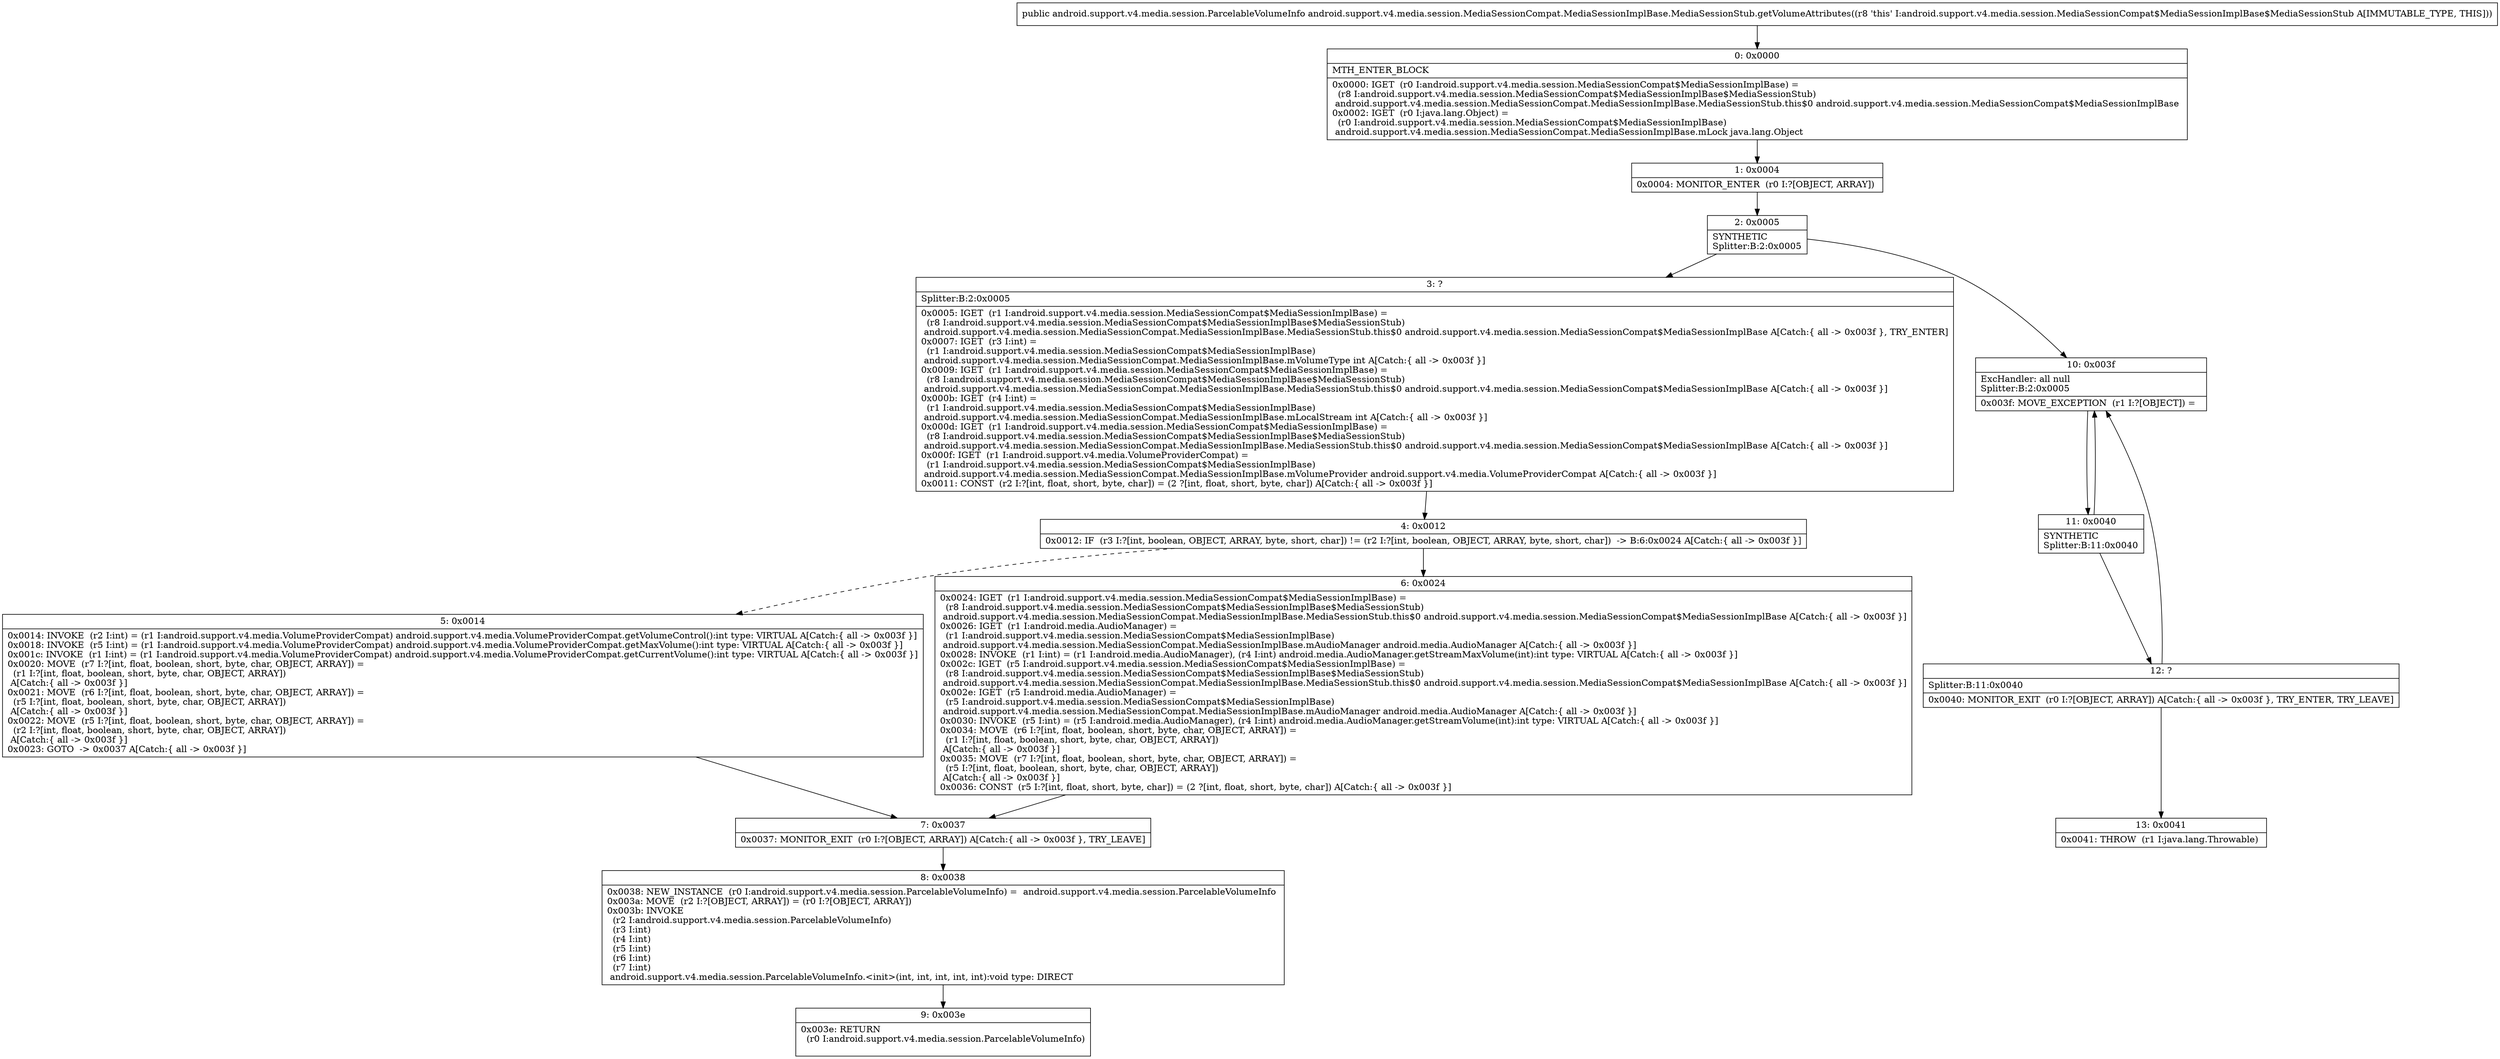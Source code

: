 digraph "CFG forandroid.support.v4.media.session.MediaSessionCompat.MediaSessionImplBase.MediaSessionStub.getVolumeAttributes()Landroid\/support\/v4\/media\/session\/ParcelableVolumeInfo;" {
Node_0 [shape=record,label="{0\:\ 0x0000|MTH_ENTER_BLOCK\l|0x0000: IGET  (r0 I:android.support.v4.media.session.MediaSessionCompat$MediaSessionImplBase) = \l  (r8 I:android.support.v4.media.session.MediaSessionCompat$MediaSessionImplBase$MediaSessionStub)\l android.support.v4.media.session.MediaSessionCompat.MediaSessionImplBase.MediaSessionStub.this$0 android.support.v4.media.session.MediaSessionCompat$MediaSessionImplBase \l0x0002: IGET  (r0 I:java.lang.Object) = \l  (r0 I:android.support.v4.media.session.MediaSessionCompat$MediaSessionImplBase)\l android.support.v4.media.session.MediaSessionCompat.MediaSessionImplBase.mLock java.lang.Object \l}"];
Node_1 [shape=record,label="{1\:\ 0x0004|0x0004: MONITOR_ENTER  (r0 I:?[OBJECT, ARRAY]) \l}"];
Node_2 [shape=record,label="{2\:\ 0x0005|SYNTHETIC\lSplitter:B:2:0x0005\l}"];
Node_3 [shape=record,label="{3\:\ ?|Splitter:B:2:0x0005\l|0x0005: IGET  (r1 I:android.support.v4.media.session.MediaSessionCompat$MediaSessionImplBase) = \l  (r8 I:android.support.v4.media.session.MediaSessionCompat$MediaSessionImplBase$MediaSessionStub)\l android.support.v4.media.session.MediaSessionCompat.MediaSessionImplBase.MediaSessionStub.this$0 android.support.v4.media.session.MediaSessionCompat$MediaSessionImplBase A[Catch:\{ all \-\> 0x003f \}, TRY_ENTER]\l0x0007: IGET  (r3 I:int) = \l  (r1 I:android.support.v4.media.session.MediaSessionCompat$MediaSessionImplBase)\l android.support.v4.media.session.MediaSessionCompat.MediaSessionImplBase.mVolumeType int A[Catch:\{ all \-\> 0x003f \}]\l0x0009: IGET  (r1 I:android.support.v4.media.session.MediaSessionCompat$MediaSessionImplBase) = \l  (r8 I:android.support.v4.media.session.MediaSessionCompat$MediaSessionImplBase$MediaSessionStub)\l android.support.v4.media.session.MediaSessionCompat.MediaSessionImplBase.MediaSessionStub.this$0 android.support.v4.media.session.MediaSessionCompat$MediaSessionImplBase A[Catch:\{ all \-\> 0x003f \}]\l0x000b: IGET  (r4 I:int) = \l  (r1 I:android.support.v4.media.session.MediaSessionCompat$MediaSessionImplBase)\l android.support.v4.media.session.MediaSessionCompat.MediaSessionImplBase.mLocalStream int A[Catch:\{ all \-\> 0x003f \}]\l0x000d: IGET  (r1 I:android.support.v4.media.session.MediaSessionCompat$MediaSessionImplBase) = \l  (r8 I:android.support.v4.media.session.MediaSessionCompat$MediaSessionImplBase$MediaSessionStub)\l android.support.v4.media.session.MediaSessionCompat.MediaSessionImplBase.MediaSessionStub.this$0 android.support.v4.media.session.MediaSessionCompat$MediaSessionImplBase A[Catch:\{ all \-\> 0x003f \}]\l0x000f: IGET  (r1 I:android.support.v4.media.VolumeProviderCompat) = \l  (r1 I:android.support.v4.media.session.MediaSessionCompat$MediaSessionImplBase)\l android.support.v4.media.session.MediaSessionCompat.MediaSessionImplBase.mVolumeProvider android.support.v4.media.VolumeProviderCompat A[Catch:\{ all \-\> 0x003f \}]\l0x0011: CONST  (r2 I:?[int, float, short, byte, char]) = (2 ?[int, float, short, byte, char]) A[Catch:\{ all \-\> 0x003f \}]\l}"];
Node_4 [shape=record,label="{4\:\ 0x0012|0x0012: IF  (r3 I:?[int, boolean, OBJECT, ARRAY, byte, short, char]) != (r2 I:?[int, boolean, OBJECT, ARRAY, byte, short, char])  \-\> B:6:0x0024 A[Catch:\{ all \-\> 0x003f \}]\l}"];
Node_5 [shape=record,label="{5\:\ 0x0014|0x0014: INVOKE  (r2 I:int) = (r1 I:android.support.v4.media.VolumeProviderCompat) android.support.v4.media.VolumeProviderCompat.getVolumeControl():int type: VIRTUAL A[Catch:\{ all \-\> 0x003f \}]\l0x0018: INVOKE  (r5 I:int) = (r1 I:android.support.v4.media.VolumeProviderCompat) android.support.v4.media.VolumeProviderCompat.getMaxVolume():int type: VIRTUAL A[Catch:\{ all \-\> 0x003f \}]\l0x001c: INVOKE  (r1 I:int) = (r1 I:android.support.v4.media.VolumeProviderCompat) android.support.v4.media.VolumeProviderCompat.getCurrentVolume():int type: VIRTUAL A[Catch:\{ all \-\> 0x003f \}]\l0x0020: MOVE  (r7 I:?[int, float, boolean, short, byte, char, OBJECT, ARRAY]) = \l  (r1 I:?[int, float, boolean, short, byte, char, OBJECT, ARRAY])\l A[Catch:\{ all \-\> 0x003f \}]\l0x0021: MOVE  (r6 I:?[int, float, boolean, short, byte, char, OBJECT, ARRAY]) = \l  (r5 I:?[int, float, boolean, short, byte, char, OBJECT, ARRAY])\l A[Catch:\{ all \-\> 0x003f \}]\l0x0022: MOVE  (r5 I:?[int, float, boolean, short, byte, char, OBJECT, ARRAY]) = \l  (r2 I:?[int, float, boolean, short, byte, char, OBJECT, ARRAY])\l A[Catch:\{ all \-\> 0x003f \}]\l0x0023: GOTO  \-\> 0x0037 A[Catch:\{ all \-\> 0x003f \}]\l}"];
Node_6 [shape=record,label="{6\:\ 0x0024|0x0024: IGET  (r1 I:android.support.v4.media.session.MediaSessionCompat$MediaSessionImplBase) = \l  (r8 I:android.support.v4.media.session.MediaSessionCompat$MediaSessionImplBase$MediaSessionStub)\l android.support.v4.media.session.MediaSessionCompat.MediaSessionImplBase.MediaSessionStub.this$0 android.support.v4.media.session.MediaSessionCompat$MediaSessionImplBase A[Catch:\{ all \-\> 0x003f \}]\l0x0026: IGET  (r1 I:android.media.AudioManager) = \l  (r1 I:android.support.v4.media.session.MediaSessionCompat$MediaSessionImplBase)\l android.support.v4.media.session.MediaSessionCompat.MediaSessionImplBase.mAudioManager android.media.AudioManager A[Catch:\{ all \-\> 0x003f \}]\l0x0028: INVOKE  (r1 I:int) = (r1 I:android.media.AudioManager), (r4 I:int) android.media.AudioManager.getStreamMaxVolume(int):int type: VIRTUAL A[Catch:\{ all \-\> 0x003f \}]\l0x002c: IGET  (r5 I:android.support.v4.media.session.MediaSessionCompat$MediaSessionImplBase) = \l  (r8 I:android.support.v4.media.session.MediaSessionCompat$MediaSessionImplBase$MediaSessionStub)\l android.support.v4.media.session.MediaSessionCompat.MediaSessionImplBase.MediaSessionStub.this$0 android.support.v4.media.session.MediaSessionCompat$MediaSessionImplBase A[Catch:\{ all \-\> 0x003f \}]\l0x002e: IGET  (r5 I:android.media.AudioManager) = \l  (r5 I:android.support.v4.media.session.MediaSessionCompat$MediaSessionImplBase)\l android.support.v4.media.session.MediaSessionCompat.MediaSessionImplBase.mAudioManager android.media.AudioManager A[Catch:\{ all \-\> 0x003f \}]\l0x0030: INVOKE  (r5 I:int) = (r5 I:android.media.AudioManager), (r4 I:int) android.media.AudioManager.getStreamVolume(int):int type: VIRTUAL A[Catch:\{ all \-\> 0x003f \}]\l0x0034: MOVE  (r6 I:?[int, float, boolean, short, byte, char, OBJECT, ARRAY]) = \l  (r1 I:?[int, float, boolean, short, byte, char, OBJECT, ARRAY])\l A[Catch:\{ all \-\> 0x003f \}]\l0x0035: MOVE  (r7 I:?[int, float, boolean, short, byte, char, OBJECT, ARRAY]) = \l  (r5 I:?[int, float, boolean, short, byte, char, OBJECT, ARRAY])\l A[Catch:\{ all \-\> 0x003f \}]\l0x0036: CONST  (r5 I:?[int, float, short, byte, char]) = (2 ?[int, float, short, byte, char]) A[Catch:\{ all \-\> 0x003f \}]\l}"];
Node_7 [shape=record,label="{7\:\ 0x0037|0x0037: MONITOR_EXIT  (r0 I:?[OBJECT, ARRAY]) A[Catch:\{ all \-\> 0x003f \}, TRY_LEAVE]\l}"];
Node_8 [shape=record,label="{8\:\ 0x0038|0x0038: NEW_INSTANCE  (r0 I:android.support.v4.media.session.ParcelableVolumeInfo) =  android.support.v4.media.session.ParcelableVolumeInfo \l0x003a: MOVE  (r2 I:?[OBJECT, ARRAY]) = (r0 I:?[OBJECT, ARRAY]) \l0x003b: INVOKE  \l  (r2 I:android.support.v4.media.session.ParcelableVolumeInfo)\l  (r3 I:int)\l  (r4 I:int)\l  (r5 I:int)\l  (r6 I:int)\l  (r7 I:int)\l android.support.v4.media.session.ParcelableVolumeInfo.\<init\>(int, int, int, int, int):void type: DIRECT \l}"];
Node_9 [shape=record,label="{9\:\ 0x003e|0x003e: RETURN  \l  (r0 I:android.support.v4.media.session.ParcelableVolumeInfo)\l \l}"];
Node_10 [shape=record,label="{10\:\ 0x003f|ExcHandler: all null\lSplitter:B:2:0x0005\l|0x003f: MOVE_EXCEPTION  (r1 I:?[OBJECT]) =  \l}"];
Node_11 [shape=record,label="{11\:\ 0x0040|SYNTHETIC\lSplitter:B:11:0x0040\l}"];
Node_12 [shape=record,label="{12\:\ ?|Splitter:B:11:0x0040\l|0x0040: MONITOR_EXIT  (r0 I:?[OBJECT, ARRAY]) A[Catch:\{ all \-\> 0x003f \}, TRY_ENTER, TRY_LEAVE]\l}"];
Node_13 [shape=record,label="{13\:\ 0x0041|0x0041: THROW  (r1 I:java.lang.Throwable) \l}"];
MethodNode[shape=record,label="{public android.support.v4.media.session.ParcelableVolumeInfo android.support.v4.media.session.MediaSessionCompat.MediaSessionImplBase.MediaSessionStub.getVolumeAttributes((r8 'this' I:android.support.v4.media.session.MediaSessionCompat$MediaSessionImplBase$MediaSessionStub A[IMMUTABLE_TYPE, THIS])) }"];
MethodNode -> Node_0;
Node_0 -> Node_1;
Node_1 -> Node_2;
Node_2 -> Node_3;
Node_2 -> Node_10;
Node_3 -> Node_4;
Node_4 -> Node_5[style=dashed];
Node_4 -> Node_6;
Node_5 -> Node_7;
Node_6 -> Node_7;
Node_7 -> Node_8;
Node_8 -> Node_9;
Node_10 -> Node_11;
Node_11 -> Node_12;
Node_11 -> Node_10;
Node_12 -> Node_13;
Node_12 -> Node_10;
}

